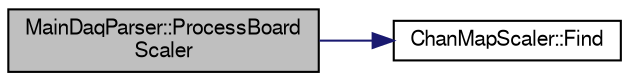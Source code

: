 digraph "MainDaqParser::ProcessBoardScaler"
{
  bgcolor="transparent";
  edge [fontname="FreeSans",fontsize="10",labelfontname="FreeSans",labelfontsize="10"];
  node [fontname="FreeSans",fontsize="10",shape=record];
  rankdir="LR";
  Node1 [label="MainDaqParser::ProcessBoard\lScaler",height=0.2,width=0.4,color="black", fillcolor="grey75", style="filled" fontcolor="black"];
  Node1 -> Node2 [color="midnightblue",fontsize="10",style="solid",fontname="FreeSans"];
  Node2 [label="ChanMapScaler::Find",height=0.2,width=0.4,color="black",URL="$d9/d1d/classChanMapScaler.html#a9bd89d4fa783813119aeb098c7fabfe2"];
}

